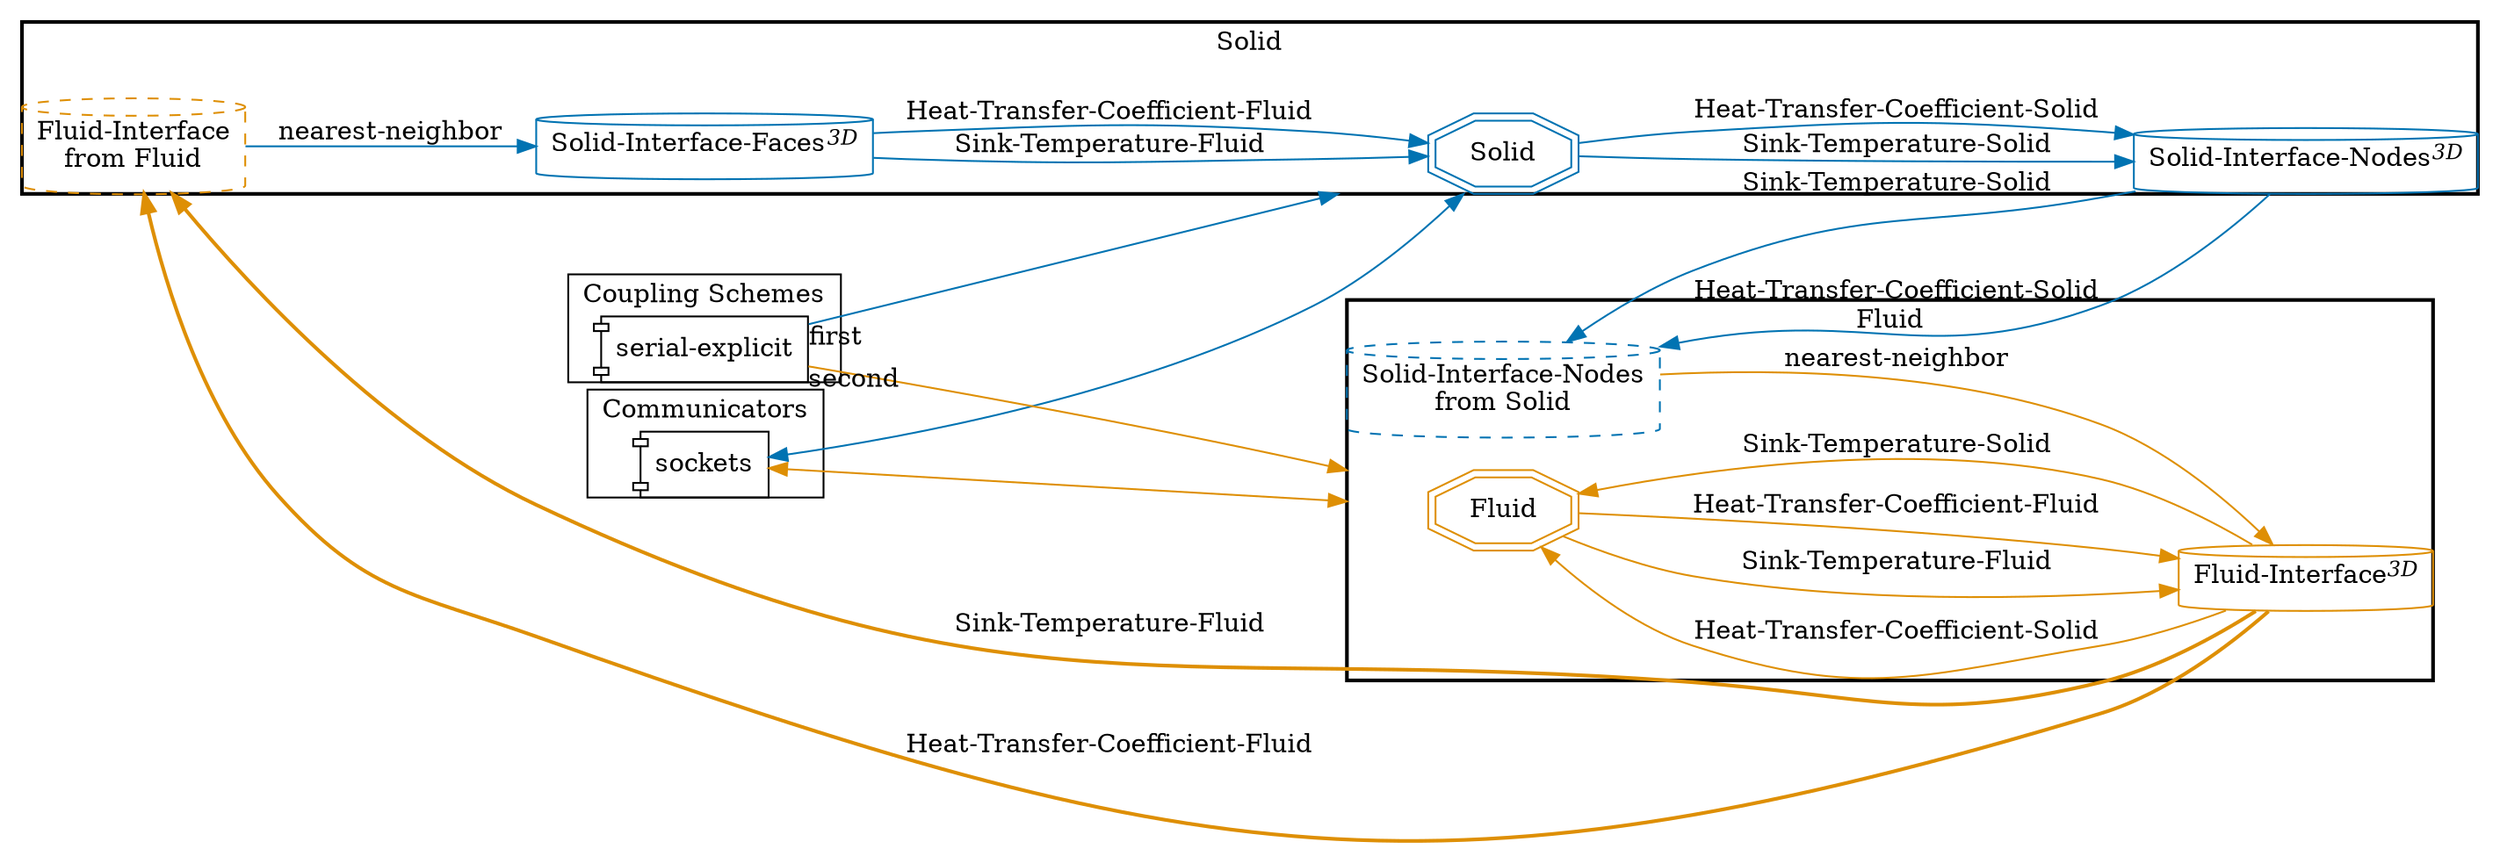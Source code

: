 digraph G {
compound=True;
layout=dot;
margin=0;
overlap=scale;
rankdir=LR;
splines=true;
subgraph cluster_m2n {
label="Communicators";
"m2n-Solid-Fluid" [label="sockets", shape=component];
}

subgraph cluster_cpl {
label="Coupling Schemes";
"cpl-Solid-Fluid" [label="serial-explicit", shape=component];
}

subgraph cluster_Solid {
label="Solid";
style=bold;
"Solid" [color="#0173B2", shape=doubleoctagon];
"Solid-Solid-Interface-Faces" [color="#0173B2", label=<Solid-Interface-Faces<SUP><I>3D</I></SUP>>, shape=cylinder];
"Solid-Solid-Interface-Nodes" [color="#0173B2", label=<Solid-Interface-Nodes<SUP><I>3D</I></SUP>>, shape=cylinder];
"Solid-Fluid-Interface" [color="#DE8F05", label="Fluid-Interface
from Fluid", shape=cylinder, style=dashed];
"Solid-Solid-Interface-Faces" -> "Solid"  [color="#0173B2", label="Sink-Temperature-Fluid", tooltip=scalar];
"Solid-Solid-Interface-Faces" -> "Solid"  [color="#0173B2", label="Heat-Transfer-Coefficient-Fluid", tooltip=scalar];
"Solid" -> "Solid-Solid-Interface-Nodes"  [color="#0173B2", label="Sink-Temperature-Solid", tooltip=scalar];
"Solid" -> "Solid-Solid-Interface-Nodes"  [color="#0173B2", label="Heat-Transfer-Coefficient-Solid", tooltip=scalar];
"Solid-Fluid-Interface" -> "Solid-Solid-Interface-Faces"  [color="#0173B2", label="nearest-neighbor"];
}

subgraph cluster_Fluid {
label="Fluid";
style=bold;
"Fluid" [color="#DE8F05", shape=doubleoctagon];
"Fluid-Fluid-Interface" [color="#DE8F05", label=<Fluid-Interface<SUP><I>3D</I></SUP>>, shape=cylinder];
"Fluid-Solid-Interface-Nodes" [color="#0173B2", label="Solid-Interface-Nodes
from Solid", shape=cylinder, style=dashed];
"Fluid-Fluid-Interface" -> "Fluid"  [color="#DE8F05", label="Sink-Temperature-Solid", tooltip=scalar];
"Fluid-Fluid-Interface" -> "Fluid"  [color="#DE8F05", label="Heat-Transfer-Coefficient-Solid", tooltip=scalar];
"Fluid" -> "Fluid-Fluid-Interface"  [color="#DE8F05", label="Sink-Temperature-Fluid", tooltip=scalar];
"Fluid" -> "Fluid-Fluid-Interface"  [color="#DE8F05", label="Heat-Transfer-Coefficient-Fluid", tooltip=scalar];
"Fluid-Solid-Interface-Nodes" -> "Fluid-Fluid-Interface"  [color="#DE8F05", label="nearest-neighbor"];
}

"m2n-Solid-Fluid" -> "Solid"  [color="#0173B2", dir=both, lhead=cluster_Solid];
"m2n-Solid-Fluid" -> "Fluid"  [color="#DE8F05", dir=both, lhead=cluster_Fluid];
"cpl-Solid-Fluid" -> "Solid"  [color="#0173B2", lhead=cluster_Solid, taillabel="first"];
"cpl-Solid-Fluid" -> "Fluid"  [color="#DE8F05", lhead=cluster_Fluid, taillabel="second"];
"Solid-Solid-Interface-Nodes" -> "Fluid-Solid-Interface-Nodes"  [color="#0173B2", label="Sink-Temperature-Solid", style="", tooltip=scalar];
"Solid-Solid-Interface-Nodes" -> "Fluid-Solid-Interface-Nodes"  [color="#0173B2", label="Heat-Transfer-Coefficient-Solid", style="", tooltip=scalar];
"Fluid-Fluid-Interface" -> "Solid-Fluid-Interface"  [color="#DE8F05", label="Sink-Temperature-Fluid", style=bold, tooltip="scalar initialized"];
"Fluid-Fluid-Interface" -> "Solid-Fluid-Interface"  [color="#DE8F05", label="Heat-Transfer-Coefficient-Fluid", style=bold, tooltip="scalar initialized"];
}
